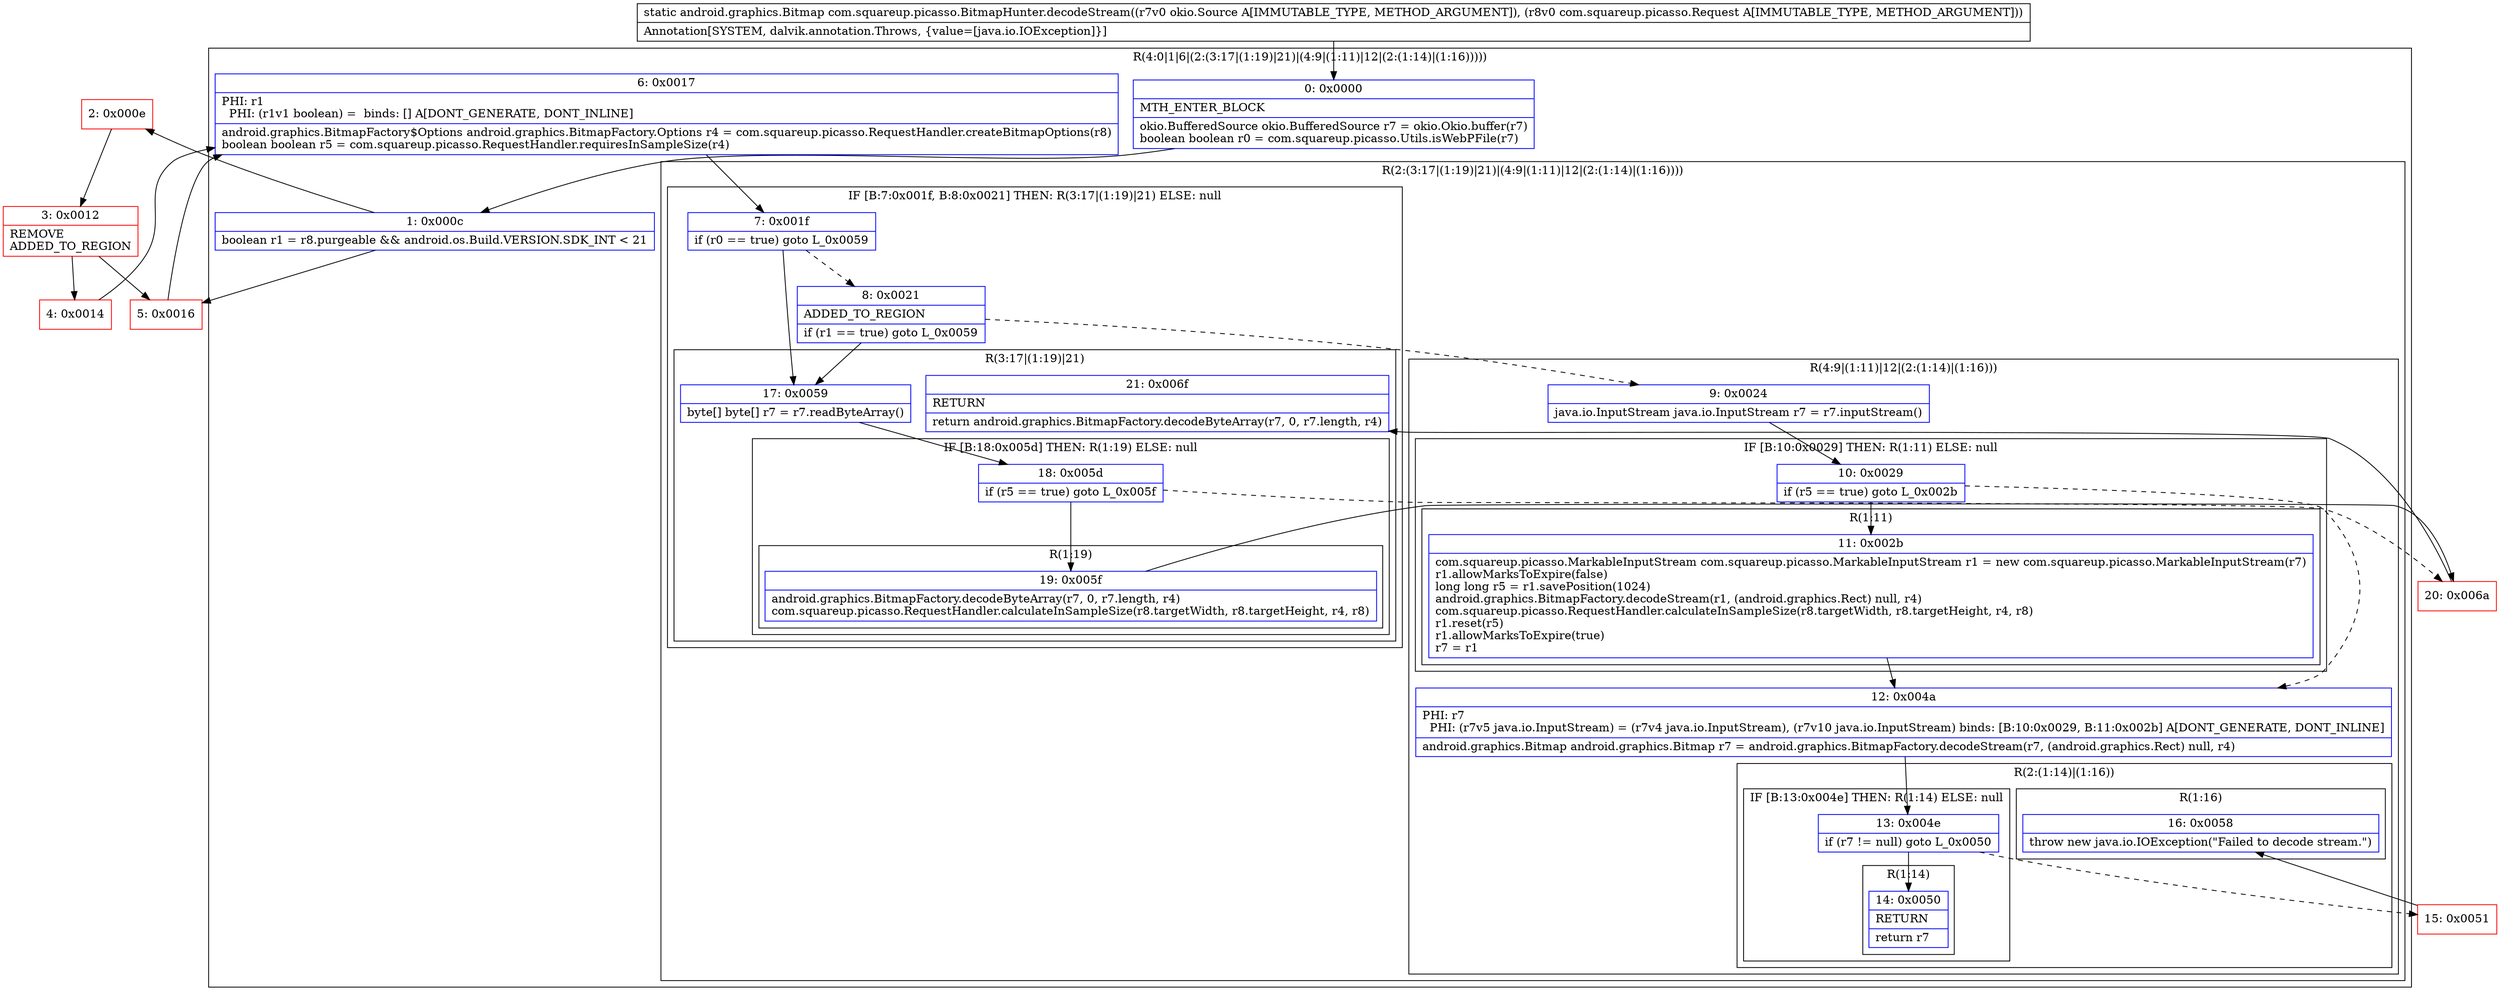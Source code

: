 digraph "CFG forcom.squareup.picasso.BitmapHunter.decodeStream(Lokio\/Source;Lcom\/squareup\/picasso\/Request;)Landroid\/graphics\/Bitmap;" {
subgraph cluster_Region_2132641819 {
label = "R(4:0|1|6|(2:(3:17|(1:19)|21)|(4:9|(1:11)|12|(2:(1:14)|(1:16)))))";
node [shape=record,color=blue];
Node_0 [shape=record,label="{0\:\ 0x0000|MTH_ENTER_BLOCK\l|okio.BufferedSource okio.BufferedSource r7 = okio.Okio.buffer(r7)\lboolean boolean r0 = com.squareup.picasso.Utils.isWebPFile(r7)\l}"];
Node_1 [shape=record,label="{1\:\ 0x000c|boolean r1 = r8.purgeable && android.os.Build.VERSION.SDK_INT \< 21\l}"];
Node_6 [shape=record,label="{6\:\ 0x0017|PHI: r1 \l  PHI: (r1v1 boolean) =  binds: [] A[DONT_GENERATE, DONT_INLINE]\l|android.graphics.BitmapFactory$Options android.graphics.BitmapFactory.Options r4 = com.squareup.picasso.RequestHandler.createBitmapOptions(r8)\lboolean boolean r5 = com.squareup.picasso.RequestHandler.requiresInSampleSize(r4)\l}"];
subgraph cluster_Region_243796208 {
label = "R(2:(3:17|(1:19)|21)|(4:9|(1:11)|12|(2:(1:14)|(1:16))))";
node [shape=record,color=blue];
subgraph cluster_IfRegion_2070693360 {
label = "IF [B:7:0x001f, B:8:0x0021] THEN: R(3:17|(1:19)|21) ELSE: null";
node [shape=record,color=blue];
Node_7 [shape=record,label="{7\:\ 0x001f|if (r0 == true) goto L_0x0059\l}"];
Node_8 [shape=record,label="{8\:\ 0x0021|ADDED_TO_REGION\l|if (r1 == true) goto L_0x0059\l}"];
subgraph cluster_Region_1234016361 {
label = "R(3:17|(1:19)|21)";
node [shape=record,color=blue];
Node_17 [shape=record,label="{17\:\ 0x0059|byte[] byte[] r7 = r7.readByteArray()\l}"];
subgraph cluster_IfRegion_966162242 {
label = "IF [B:18:0x005d] THEN: R(1:19) ELSE: null";
node [shape=record,color=blue];
Node_18 [shape=record,label="{18\:\ 0x005d|if (r5 == true) goto L_0x005f\l}"];
subgraph cluster_Region_1755469782 {
label = "R(1:19)";
node [shape=record,color=blue];
Node_19 [shape=record,label="{19\:\ 0x005f|android.graphics.BitmapFactory.decodeByteArray(r7, 0, r7.length, r4)\lcom.squareup.picasso.RequestHandler.calculateInSampleSize(r8.targetWidth, r8.targetHeight, r4, r8)\l}"];
}
}
Node_21 [shape=record,label="{21\:\ 0x006f|RETURN\l|return android.graphics.BitmapFactory.decodeByteArray(r7, 0, r7.length, r4)\l}"];
}
}
subgraph cluster_Region_1214749073 {
label = "R(4:9|(1:11)|12|(2:(1:14)|(1:16)))";
node [shape=record,color=blue];
Node_9 [shape=record,label="{9\:\ 0x0024|java.io.InputStream java.io.InputStream r7 = r7.inputStream()\l}"];
subgraph cluster_IfRegion_541910597 {
label = "IF [B:10:0x0029] THEN: R(1:11) ELSE: null";
node [shape=record,color=blue];
Node_10 [shape=record,label="{10\:\ 0x0029|if (r5 == true) goto L_0x002b\l}"];
subgraph cluster_Region_1305068667 {
label = "R(1:11)";
node [shape=record,color=blue];
Node_11 [shape=record,label="{11\:\ 0x002b|com.squareup.picasso.MarkableInputStream com.squareup.picasso.MarkableInputStream r1 = new com.squareup.picasso.MarkableInputStream(r7)\lr1.allowMarksToExpire(false)\llong long r5 = r1.savePosition(1024)\landroid.graphics.BitmapFactory.decodeStream(r1, (android.graphics.Rect) null, r4)\lcom.squareup.picasso.RequestHandler.calculateInSampleSize(r8.targetWidth, r8.targetHeight, r4, r8)\lr1.reset(r5)\lr1.allowMarksToExpire(true)\lr7 = r1\l}"];
}
}
Node_12 [shape=record,label="{12\:\ 0x004a|PHI: r7 \l  PHI: (r7v5 java.io.InputStream) = (r7v4 java.io.InputStream), (r7v10 java.io.InputStream) binds: [B:10:0x0029, B:11:0x002b] A[DONT_GENERATE, DONT_INLINE]\l|android.graphics.Bitmap android.graphics.Bitmap r7 = android.graphics.BitmapFactory.decodeStream(r7, (android.graphics.Rect) null, r4)\l}"];
subgraph cluster_Region_741159120 {
label = "R(2:(1:14)|(1:16))";
node [shape=record,color=blue];
subgraph cluster_IfRegion_1512708477 {
label = "IF [B:13:0x004e] THEN: R(1:14) ELSE: null";
node [shape=record,color=blue];
Node_13 [shape=record,label="{13\:\ 0x004e|if (r7 != null) goto L_0x0050\l}"];
subgraph cluster_Region_1506010207 {
label = "R(1:14)";
node [shape=record,color=blue];
Node_14 [shape=record,label="{14\:\ 0x0050|RETURN\l|return r7\l}"];
}
}
subgraph cluster_Region_2130060722 {
label = "R(1:16)";
node [shape=record,color=blue];
Node_16 [shape=record,label="{16\:\ 0x0058|throw new java.io.IOException(\"Failed to decode stream.\")\l}"];
}
}
}
}
}
Node_2 [shape=record,color=red,label="{2\:\ 0x000e}"];
Node_3 [shape=record,color=red,label="{3\:\ 0x0012|REMOVE\lADDED_TO_REGION\l}"];
Node_4 [shape=record,color=red,label="{4\:\ 0x0014}"];
Node_5 [shape=record,color=red,label="{5\:\ 0x0016}"];
Node_15 [shape=record,color=red,label="{15\:\ 0x0051}"];
Node_20 [shape=record,color=red,label="{20\:\ 0x006a}"];
MethodNode[shape=record,label="{static android.graphics.Bitmap com.squareup.picasso.BitmapHunter.decodeStream((r7v0 okio.Source A[IMMUTABLE_TYPE, METHOD_ARGUMENT]), (r8v0 com.squareup.picasso.Request A[IMMUTABLE_TYPE, METHOD_ARGUMENT]))  | Annotation[SYSTEM, dalvik.annotation.Throws, \{value=[java.io.IOException]\}]\l}"];
MethodNode -> Node_0;
Node_0 -> Node_1;
Node_1 -> Node_2;
Node_1 -> Node_5;
Node_6 -> Node_7;
Node_7 -> Node_8[style=dashed];
Node_7 -> Node_17;
Node_8 -> Node_9[style=dashed];
Node_8 -> Node_17;
Node_17 -> Node_18;
Node_18 -> Node_19;
Node_18 -> Node_20[style=dashed];
Node_19 -> Node_20;
Node_9 -> Node_10;
Node_10 -> Node_11;
Node_10 -> Node_12[style=dashed];
Node_11 -> Node_12;
Node_12 -> Node_13;
Node_13 -> Node_14;
Node_13 -> Node_15[style=dashed];
Node_2 -> Node_3;
Node_3 -> Node_4;
Node_3 -> Node_5;
Node_4 -> Node_6;
Node_5 -> Node_6;
Node_15 -> Node_16;
Node_20 -> Node_21;
}

